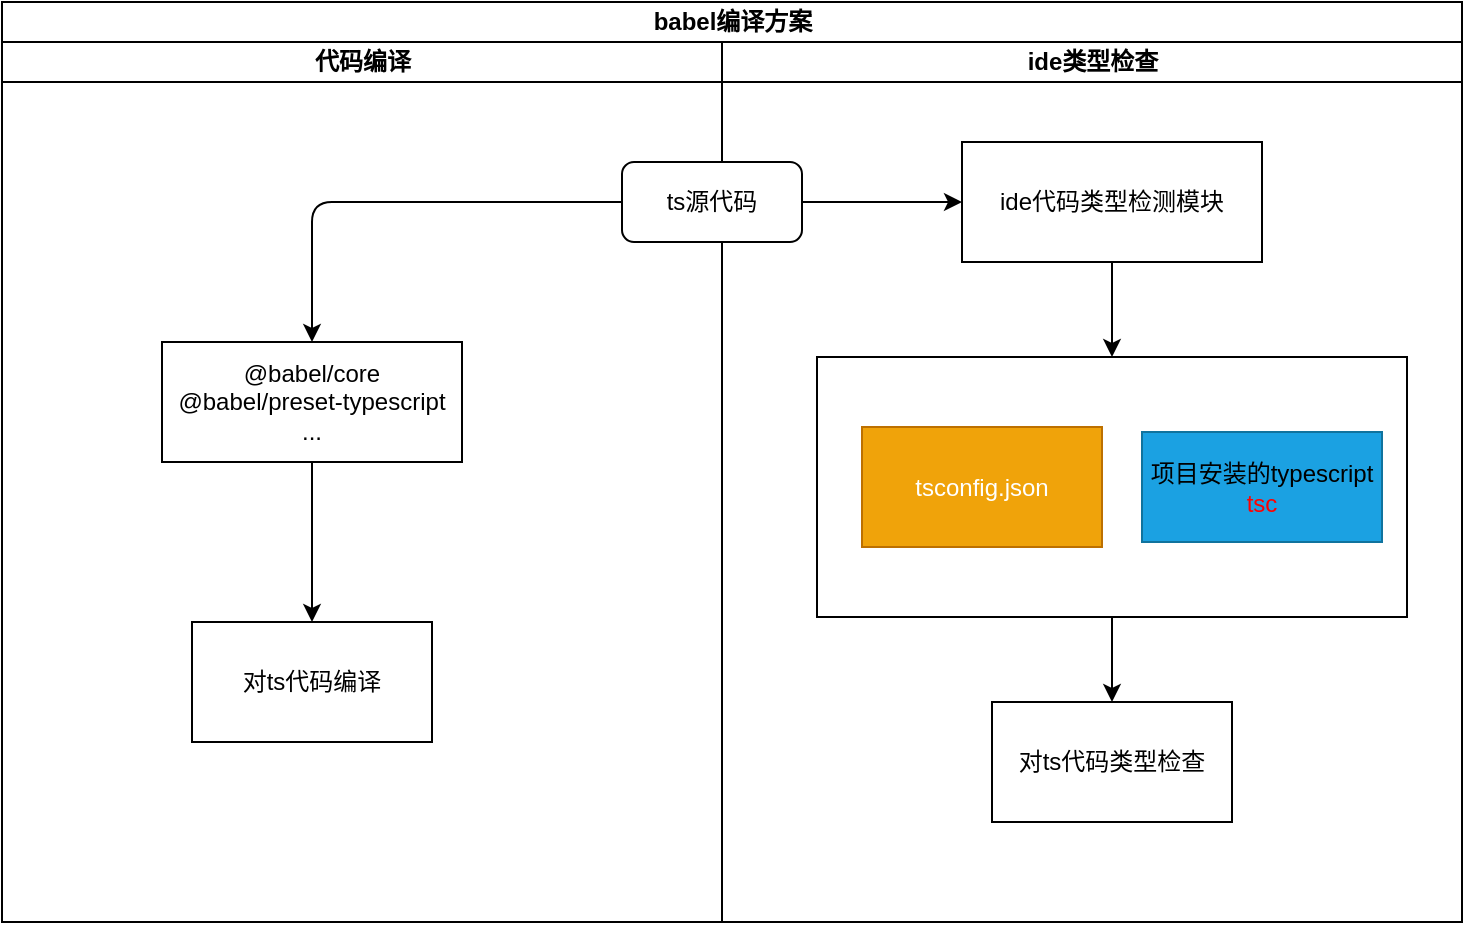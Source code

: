 <mxfile>
    <diagram id="Nn3fgiLr0CetzY16Hz_o" name="第 1 页">
        <mxGraphModel dx="1577" dy="535" grid="1" gridSize="10" guides="1" tooltips="1" connect="1" arrows="1" fold="1" page="1" pageScale="1" pageWidth="827" pageHeight="1169" math="0" shadow="0">
            <root>
                <mxCell id="0"/>
                <mxCell id="1" parent="0"/>
                <mxCell id="2" value="babel编译方案" style="swimlane;childLayout=stackLayout;resizeParent=1;resizeParentMax=0;startSize=20;html=1;" vertex="1" parent="1">
                    <mxGeometry x="-360" y="50" width="730" height="460" as="geometry"/>
                </mxCell>
                <mxCell id="3" value="代码编译" style="swimlane;startSize=20;html=1;" vertex="1" parent="2">
                    <mxGeometry y="20" width="360" height="440" as="geometry"/>
                </mxCell>
                <mxCell id="16" value="" style="edgeStyle=none;html=1;" edge="1" parent="3" source="13" target="15">
                    <mxGeometry relative="1" as="geometry"/>
                </mxCell>
                <mxCell id="13" value="@babel/core&lt;br&gt;@babel/preset-typescript&lt;br&gt;..." style="rounded=0;whiteSpace=wrap;html=1;" vertex="1" parent="3">
                    <mxGeometry x="80" y="150" width="150" height="60" as="geometry"/>
                </mxCell>
                <mxCell id="15" value="对ts代码编译" style="whiteSpace=wrap;html=1;rounded=0;" vertex="1" parent="3">
                    <mxGeometry x="95" y="290" width="120" height="60" as="geometry"/>
                </mxCell>
                <mxCell id="4" value="ide类型检查" style="swimlane;startSize=20;html=1;" vertex="1" parent="2">
                    <mxGeometry x="360" y="20" width="370" height="440" as="geometry"/>
                </mxCell>
                <mxCell id="41" style="edgeStyle=none;html=1;entryX=0;entryY=0.5;entryDx=0;entryDy=0;" edge="1" parent="4" source="12" target="40">
                    <mxGeometry relative="1" as="geometry"/>
                </mxCell>
                <mxCell id="12" value="ts源代码" style="rounded=1;whiteSpace=wrap;html=1;" vertex="1" parent="4">
                    <mxGeometry x="-50" y="60" width="90" height="40" as="geometry"/>
                </mxCell>
                <mxCell id="46" style="edgeStyle=none;html=1;fontColor=#FF0000;" edge="1" parent="4" source="40" target="42">
                    <mxGeometry relative="1" as="geometry"/>
                </mxCell>
                <mxCell id="40" value="ide代码类型检测模块" style="rounded=0;whiteSpace=wrap;html=1;" vertex="1" parent="4">
                    <mxGeometry x="120" y="50" width="150" height="60" as="geometry"/>
                </mxCell>
                <mxCell id="49" style="edgeStyle=none;html=1;entryX=0.5;entryY=0;entryDx=0;entryDy=0;fontColor=#FF0000;" edge="1" parent="4" source="42" target="48">
                    <mxGeometry relative="1" as="geometry"/>
                </mxCell>
                <mxCell id="42" value="" style="rounded=0;whiteSpace=wrap;html=1;" vertex="1" parent="4">
                    <mxGeometry x="47.5" y="157.5" width="295" height="130" as="geometry"/>
                </mxCell>
                <mxCell id="43" value="&lt;font color=&quot;#ffffff&quot;&gt;tsconfig.json&lt;/font&gt;" style="rounded=0;whiteSpace=wrap;html=1;fillColor=#f0a30a;fontColor=#000000;strokeColor=#BD7000;" vertex="1" parent="4">
                    <mxGeometry x="70" y="192.5" width="120" height="60" as="geometry"/>
                </mxCell>
                <mxCell id="44" value="项目安装的typescript&lt;br&gt;&lt;font color=&quot;#ff0000&quot;&gt;tsc&lt;/font&gt;" style="rounded=0;whiteSpace=wrap;html=1;fillColor=#1BA1E2;strokeColor=#10739e;" vertex="1" parent="4">
                    <mxGeometry x="210" y="195" width="120" height="55" as="geometry"/>
                </mxCell>
                <mxCell id="48" value="对ts代码类型检查" style="whiteSpace=wrap;html=1;rounded=0;" vertex="1" parent="4">
                    <mxGeometry x="135" y="330" width="120" height="60" as="geometry"/>
                </mxCell>
                <mxCell id="28" style="edgeStyle=none;html=1;entryX=0.5;entryY=0;entryDx=0;entryDy=0;" edge="1" parent="2" source="12" target="13">
                    <mxGeometry relative="1" as="geometry">
                        <Array as="points">
                            <mxPoint x="155" y="100"/>
                        </Array>
                    </mxGeometry>
                </mxCell>
            </root>
        </mxGraphModel>
    </diagram>
</mxfile>